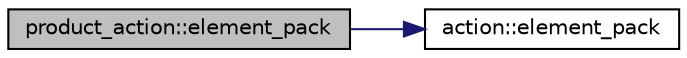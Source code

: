digraph "product_action::element_pack"
{
  edge [fontname="Helvetica",fontsize="10",labelfontname="Helvetica",labelfontsize="10"];
  node [fontname="Helvetica",fontsize="10",shape=record];
  rankdir="LR";
  Node1306 [label="product_action::element_pack",height=0.2,width=0.4,color="black", fillcolor="grey75", style="filled", fontcolor="black"];
  Node1306 -> Node1307 [color="midnightblue",fontsize="10",style="solid",fontname="Helvetica"];
  Node1307 [label="action::element_pack",height=0.2,width=0.4,color="black", fillcolor="white", style="filled",URL="$d2/d86/classaction.html#a48a10a87c09b4b37c36eac1180884140"];
}
